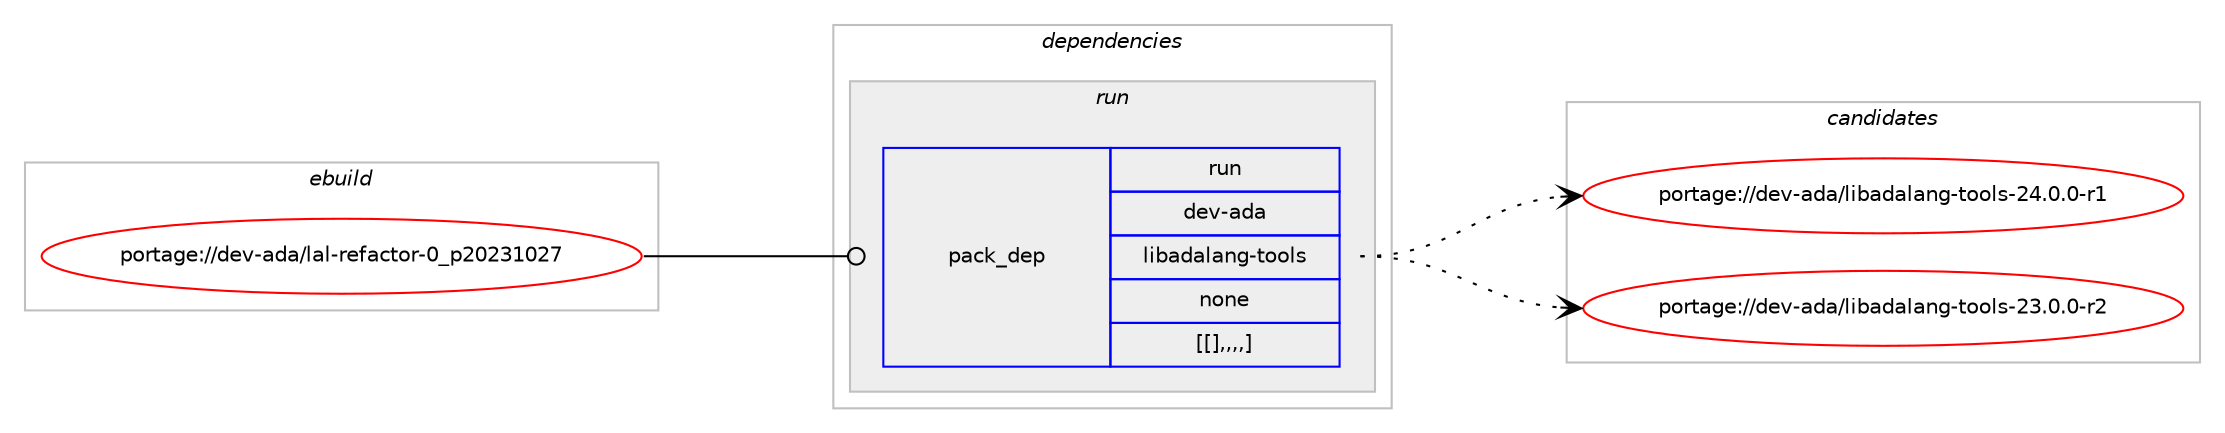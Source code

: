 digraph prolog {

# *************
# Graph options
# *************

newrank=true;
concentrate=true;
compound=true;
graph [rankdir=LR,fontname=Helvetica,fontsize=10,ranksep=1.5];#, ranksep=2.5, nodesep=0.2];
edge  [arrowhead=vee];
node  [fontname=Helvetica,fontsize=10];

# **********
# The ebuild
# **********

subgraph cluster_leftcol {
color=gray;
label=<<i>ebuild</i>>;
id [label="portage://dev-ada/lal-refactor-0_p20231027", color=red, width=4, href="../dev-ada/lal-refactor-0_p20231027.svg"];
}

# ****************
# The dependencies
# ****************

subgraph cluster_midcol {
color=gray;
label=<<i>dependencies</i>>;
subgraph cluster_compile {
fillcolor="#eeeeee";
style=filled;
label=<<i>compile</i>>;
}
subgraph cluster_compileandrun {
fillcolor="#eeeeee";
style=filled;
label=<<i>compile and run</i>>;
}
subgraph cluster_run {
fillcolor="#eeeeee";
style=filled;
label=<<i>run</i>>;
subgraph pack46317 {
dependency63916 [label=<<TABLE BORDER="0" CELLBORDER="1" CELLSPACING="0" CELLPADDING="4" WIDTH="220"><TR><TD ROWSPAN="6" CELLPADDING="30">pack_dep</TD></TR><TR><TD WIDTH="110">run</TD></TR><TR><TD>dev-ada</TD></TR><TR><TD>libadalang-tools</TD></TR><TR><TD>none</TD></TR><TR><TD>[[],,,,]</TD></TR></TABLE>>, shape=none, color=blue];
}
id:e -> dependency63916:w [weight=20,style="solid",arrowhead="odot"];
}
}

# **************
# The candidates
# **************

subgraph cluster_choices {
rank=same;
color=gray;
label=<<i>candidates</i>>;

subgraph choice46317 {
color=black;
nodesep=1;
choice100101118459710097471081059897100971089711010345116111111108115455052464846484511449 [label="portage://dev-ada/libadalang-tools-24.0.0-r1", color=red, width=4,href="../dev-ada/libadalang-tools-24.0.0-r1.svg"];
choice100101118459710097471081059897100971089711010345116111111108115455051464846484511450 [label="portage://dev-ada/libadalang-tools-23.0.0-r2", color=red, width=4,href="../dev-ada/libadalang-tools-23.0.0-r2.svg"];
dependency63916:e -> choice100101118459710097471081059897100971089711010345116111111108115455052464846484511449:w [style=dotted,weight="100"];
dependency63916:e -> choice100101118459710097471081059897100971089711010345116111111108115455051464846484511450:w [style=dotted,weight="100"];
}
}

}

